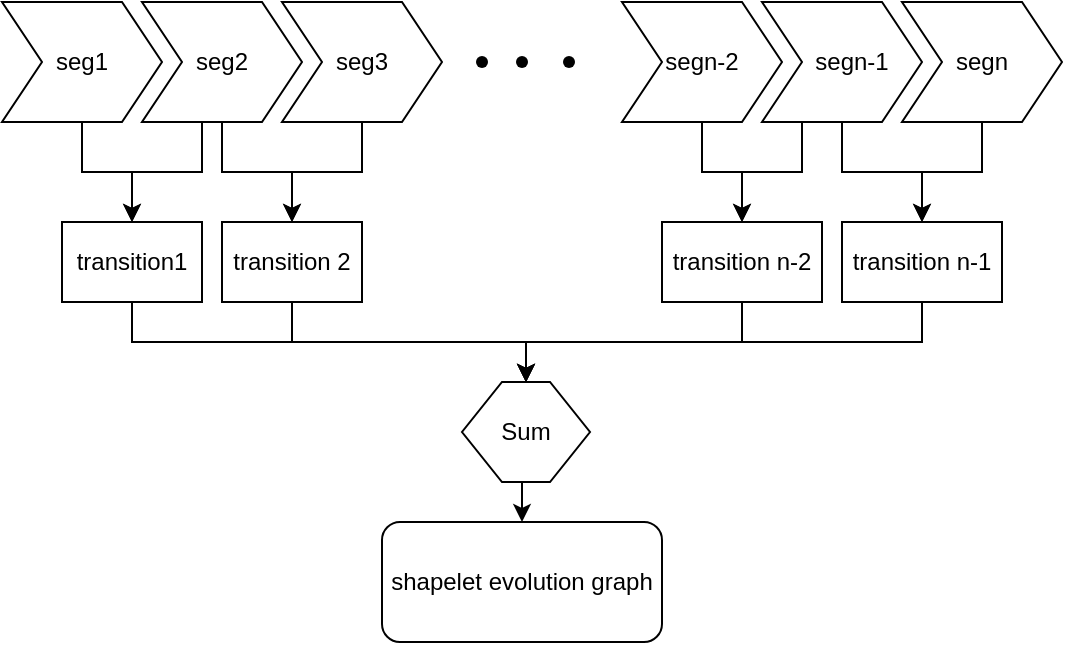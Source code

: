 <mxfile version="21.5.2" type="github" pages="2">
  <diagram name="T2G_make_graph" id="rAqzIHwv5L88-jfvFItO">
    <mxGraphModel dx="1432" dy="684" grid="1" gridSize="10" guides="1" tooltips="1" connect="1" arrows="1" fold="1" page="1" pageScale="1" pageWidth="827" pageHeight="1169" math="0" shadow="0">
      <root>
        <mxCell id="0" />
        <mxCell id="1" parent="0" />
        <mxCell id="KOc4S9IPGy6iooe_boR2-1" style="edgeStyle=orthogonalEdgeStyle;rounded=0;orthogonalLoop=1;jettySize=auto;html=1;exitX=0.5;exitY=1;exitDx=0;exitDy=0;entryX=0.5;entryY=0;entryDx=0;entryDy=0;" edge="1" parent="1" source="KOc4S9IPGy6iooe_boR2-2" target="KOc4S9IPGy6iooe_boR2-19">
          <mxGeometry relative="1" as="geometry" />
        </mxCell>
        <mxCell id="KOc4S9IPGy6iooe_boR2-2" value="seg1" style="shape=step;perimeter=stepPerimeter;whiteSpace=wrap;html=1;fixedSize=1;" vertex="1" parent="1">
          <mxGeometry x="60" y="50" width="80" height="60" as="geometry" />
        </mxCell>
        <mxCell id="KOc4S9IPGy6iooe_boR2-3" style="edgeStyle=orthogonalEdgeStyle;rounded=0;orthogonalLoop=1;jettySize=auto;html=1;exitX=0.5;exitY=1;exitDx=0;exitDy=0;entryX=0.5;entryY=0;entryDx=0;entryDy=0;" edge="1" parent="1" source="KOc4S9IPGy6iooe_boR2-5" target="KOc4S9IPGy6iooe_boR2-19">
          <mxGeometry relative="1" as="geometry">
            <mxPoint x="130" y="140" as="targetPoint" />
            <Array as="points">
              <mxPoint x="160" y="110" />
              <mxPoint x="160" y="135" />
              <mxPoint x="125" y="135" />
            </Array>
          </mxGeometry>
        </mxCell>
        <mxCell id="KOc4S9IPGy6iooe_boR2-4" style="edgeStyle=orthogonalEdgeStyle;rounded=0;orthogonalLoop=1;jettySize=auto;html=1;exitX=0.5;exitY=1;exitDx=0;exitDy=0;entryX=0.5;entryY=0;entryDx=0;entryDy=0;" edge="1" parent="1" source="KOc4S9IPGy6iooe_boR2-5" target="KOc4S9IPGy6iooe_boR2-21">
          <mxGeometry relative="1" as="geometry" />
        </mxCell>
        <mxCell id="KOc4S9IPGy6iooe_boR2-5" value="seg2" style="shape=step;perimeter=stepPerimeter;whiteSpace=wrap;html=1;fixedSize=1;" vertex="1" parent="1">
          <mxGeometry x="130" y="50" width="80" height="60" as="geometry" />
        </mxCell>
        <mxCell id="KOc4S9IPGy6iooe_boR2-6" style="edgeStyle=orthogonalEdgeStyle;rounded=0;orthogonalLoop=1;jettySize=auto;html=1;exitX=0.5;exitY=1;exitDx=0;exitDy=0;entryX=0.5;entryY=0;entryDx=0;entryDy=0;" edge="1" parent="1" source="KOc4S9IPGy6iooe_boR2-7" target="KOc4S9IPGy6iooe_boR2-21">
          <mxGeometry relative="1" as="geometry" />
        </mxCell>
        <mxCell id="KOc4S9IPGy6iooe_boR2-7" value="seg3" style="shape=step;perimeter=stepPerimeter;whiteSpace=wrap;html=1;fixedSize=1;" vertex="1" parent="1">
          <mxGeometry x="200" y="50" width="80" height="60" as="geometry" />
        </mxCell>
        <mxCell id="KOc4S9IPGy6iooe_boR2-8" style="edgeStyle=orthogonalEdgeStyle;rounded=0;orthogonalLoop=1;jettySize=auto;html=1;exitX=0.5;exitY=1;exitDx=0;exitDy=0;" edge="1" parent="1" source="KOc4S9IPGy6iooe_boR2-9" target="KOc4S9IPGy6iooe_boR2-23">
          <mxGeometry relative="1" as="geometry" />
        </mxCell>
        <mxCell id="KOc4S9IPGy6iooe_boR2-9" value="segn-2" style="shape=step;perimeter=stepPerimeter;whiteSpace=wrap;html=1;fixedSize=1;" vertex="1" parent="1">
          <mxGeometry x="370" y="50" width="80" height="60" as="geometry" />
        </mxCell>
        <mxCell id="KOc4S9IPGy6iooe_boR2-10" style="edgeStyle=orthogonalEdgeStyle;rounded=0;orthogonalLoop=1;jettySize=auto;html=1;exitX=0.5;exitY=1;exitDx=0;exitDy=0;entryX=0.5;entryY=0;entryDx=0;entryDy=0;" edge="1" parent="1" source="KOc4S9IPGy6iooe_boR2-12" target="KOc4S9IPGy6iooe_boR2-25">
          <mxGeometry relative="1" as="geometry" />
        </mxCell>
        <mxCell id="KOc4S9IPGy6iooe_boR2-11" style="edgeStyle=orthogonalEdgeStyle;rounded=0;orthogonalLoop=1;jettySize=auto;html=1;exitX=0.25;exitY=1;exitDx=0;exitDy=0;entryX=0.5;entryY=0;entryDx=0;entryDy=0;" edge="1" parent="1" source="KOc4S9IPGy6iooe_boR2-12" target="KOc4S9IPGy6iooe_boR2-23">
          <mxGeometry relative="1" as="geometry" />
        </mxCell>
        <mxCell id="KOc4S9IPGy6iooe_boR2-12" value="&amp;nbsp; &amp;nbsp;segn-1" style="shape=step;perimeter=stepPerimeter;whiteSpace=wrap;html=1;fixedSize=1;" vertex="1" parent="1">
          <mxGeometry x="440" y="50" width="80" height="60" as="geometry" />
        </mxCell>
        <mxCell id="KOc4S9IPGy6iooe_boR2-13" style="edgeStyle=orthogonalEdgeStyle;rounded=0;orthogonalLoop=1;jettySize=auto;html=1;exitX=0.5;exitY=1;exitDx=0;exitDy=0;entryX=0.5;entryY=0;entryDx=0;entryDy=0;" edge="1" parent="1" source="KOc4S9IPGy6iooe_boR2-14" target="KOc4S9IPGy6iooe_boR2-25">
          <mxGeometry relative="1" as="geometry" />
        </mxCell>
        <mxCell id="KOc4S9IPGy6iooe_boR2-14" value="segn" style="shape=step;perimeter=stepPerimeter;whiteSpace=wrap;html=1;fixedSize=1;" vertex="1" parent="1">
          <mxGeometry x="510" y="50" width="80" height="60" as="geometry" />
        </mxCell>
        <mxCell id="KOc4S9IPGy6iooe_boR2-15" value="" style="shape=waypoint;sketch=0;size=6;pointerEvents=1;points=[];fillColor=none;resizable=0;rotatable=0;perimeter=centerPerimeter;snapToPoint=1;" vertex="1" parent="1">
          <mxGeometry x="290" y="70" width="20" height="20" as="geometry" />
        </mxCell>
        <mxCell id="KOc4S9IPGy6iooe_boR2-16" value="" style="shape=waypoint;sketch=0;size=6;pointerEvents=1;points=[];fillColor=none;resizable=0;rotatable=0;perimeter=centerPerimeter;snapToPoint=1;" vertex="1" parent="1">
          <mxGeometry x="310" y="70" width="20" height="20" as="geometry" />
        </mxCell>
        <mxCell id="KOc4S9IPGy6iooe_boR2-17" value="" style="shape=waypoint;sketch=0;size=6;pointerEvents=1;points=[];fillColor=none;resizable=0;rotatable=0;perimeter=centerPerimeter;snapToPoint=1;" vertex="1" parent="1">
          <mxGeometry x="333.5" y="70" width="20" height="20" as="geometry" />
        </mxCell>
        <mxCell id="KOc4S9IPGy6iooe_boR2-18" style="edgeStyle=orthogonalEdgeStyle;rounded=0;orthogonalLoop=1;jettySize=auto;html=1;exitX=0.5;exitY=1;exitDx=0;exitDy=0;" edge="1" parent="1" source="KOc4S9IPGy6iooe_boR2-19" target="KOc4S9IPGy6iooe_boR2-27">
          <mxGeometry relative="1" as="geometry" />
        </mxCell>
        <mxCell id="KOc4S9IPGy6iooe_boR2-19" value="transition1" style="rounded=0;whiteSpace=wrap;html=1;" vertex="1" parent="1">
          <mxGeometry x="90" y="160" width="70" height="40" as="geometry" />
        </mxCell>
        <mxCell id="KOc4S9IPGy6iooe_boR2-20" style="edgeStyle=orthogonalEdgeStyle;rounded=0;orthogonalLoop=1;jettySize=auto;html=1;exitX=0.5;exitY=1;exitDx=0;exitDy=0;entryX=0.5;entryY=0;entryDx=0;entryDy=0;" edge="1" parent="1" source="KOc4S9IPGy6iooe_boR2-21" target="KOc4S9IPGy6iooe_boR2-27">
          <mxGeometry relative="1" as="geometry" />
        </mxCell>
        <mxCell id="KOc4S9IPGy6iooe_boR2-21" value="transition 2" style="rounded=0;whiteSpace=wrap;html=1;" vertex="1" parent="1">
          <mxGeometry x="170" y="160" width="70" height="40" as="geometry" />
        </mxCell>
        <mxCell id="KOc4S9IPGy6iooe_boR2-22" style="edgeStyle=orthogonalEdgeStyle;rounded=0;orthogonalLoop=1;jettySize=auto;html=1;exitX=0.5;exitY=1;exitDx=0;exitDy=0;entryX=0.5;entryY=0;entryDx=0;entryDy=0;" edge="1" parent="1" source="KOc4S9IPGy6iooe_boR2-23" target="KOc4S9IPGy6iooe_boR2-27">
          <mxGeometry relative="1" as="geometry" />
        </mxCell>
        <mxCell id="KOc4S9IPGy6iooe_boR2-23" value="transition n-2" style="rounded=0;whiteSpace=wrap;html=1;" vertex="1" parent="1">
          <mxGeometry x="390" y="160" width="80" height="40" as="geometry" />
        </mxCell>
        <mxCell id="KOc4S9IPGy6iooe_boR2-24" style="edgeStyle=orthogonalEdgeStyle;rounded=0;orthogonalLoop=1;jettySize=auto;html=1;exitX=0.5;exitY=1;exitDx=0;exitDy=0;entryX=0.5;entryY=0;entryDx=0;entryDy=0;" edge="1" parent="1" source="KOc4S9IPGy6iooe_boR2-25" target="KOc4S9IPGy6iooe_boR2-27">
          <mxGeometry relative="1" as="geometry" />
        </mxCell>
        <mxCell id="KOc4S9IPGy6iooe_boR2-25" value="transition n-1" style="rounded=0;whiteSpace=wrap;html=1;" vertex="1" parent="1">
          <mxGeometry x="480" y="160" width="80" height="40" as="geometry" />
        </mxCell>
        <mxCell id="KOc4S9IPGy6iooe_boR2-26" style="edgeStyle=orthogonalEdgeStyle;rounded=0;orthogonalLoop=1;jettySize=auto;html=1;exitX=0.5;exitY=1;exitDx=0;exitDy=0;entryX=0.5;entryY=0;entryDx=0;entryDy=0;" edge="1" parent="1" source="KOc4S9IPGy6iooe_boR2-27" target="KOc4S9IPGy6iooe_boR2-28">
          <mxGeometry relative="1" as="geometry" />
        </mxCell>
        <mxCell id="KOc4S9IPGy6iooe_boR2-27" value="Sum" style="shape=hexagon;perimeter=hexagonPerimeter2;whiteSpace=wrap;html=1;fixedSize=1;" vertex="1" parent="1">
          <mxGeometry x="290" y="240" width="64" height="50" as="geometry" />
        </mxCell>
        <mxCell id="KOc4S9IPGy6iooe_boR2-28" value="shapelet evolution graph" style="rounded=1;whiteSpace=wrap;html=1;" vertex="1" parent="1">
          <mxGeometry x="250" y="310" width="140" height="60" as="geometry" />
        </mxCell>
      </root>
    </mxGraphModel>
  </diagram>
  <diagram id="UksdGEQAw0gD3PLHC65w" name="T2G_flow">
    <mxGraphModel dx="1432" dy="684" grid="1" gridSize="10" guides="1" tooltips="1" connect="1" arrows="1" fold="1" page="1" pageScale="1" pageWidth="827" pageHeight="1169" math="0" shadow="0">
      <root>
        <mxCell id="0" />
        <mxCell id="1" parent="0" />
        <mxCell id="8sqy1ubS4deS_JdlXSD9-1" style="edgeStyle=orthogonalEdgeStyle;rounded=0;orthogonalLoop=1;jettySize=auto;html=1;exitX=0.5;exitY=1;exitDx=0;exitDy=0;" edge="1" parent="1" source="8sqy1ubS4deS_JdlXSD9-4" target="8sqy1ubS4deS_JdlXSD9-11">
          <mxGeometry relative="1" as="geometry" />
        </mxCell>
        <mxCell id="8sqy1ubS4deS_JdlXSD9-2" style="edgeStyle=orthogonalEdgeStyle;rounded=0;orthogonalLoop=1;jettySize=auto;html=1;exitX=0;exitY=0.5;exitDx=0;exitDy=0;entryX=1;entryY=0.5;entryDx=0;entryDy=0;" edge="1" parent="1" source="8sqy1ubS4deS_JdlXSD9-4" target="8sqy1ubS4deS_JdlXSD9-6">
          <mxGeometry relative="1" as="geometry" />
        </mxCell>
        <mxCell id="8sqy1ubS4deS_JdlXSD9-3" style="edgeStyle=orthogonalEdgeStyle;rounded=0;orthogonalLoop=1;jettySize=auto;html=1;exitX=1;exitY=0.5;exitDx=0;exitDy=0;entryX=1;entryY=0.5;entryDx=0;entryDy=0;" edge="1" parent="1" source="8sqy1ubS4deS_JdlXSD9-4" target="8sqy1ubS4deS_JdlXSD9-19">
          <mxGeometry relative="1" as="geometry">
            <Array as="points">
              <mxPoint x="330" y="100" />
              <mxPoint x="330" y="360" />
            </Array>
          </mxGeometry>
        </mxCell>
        <mxCell id="8sqy1ubS4deS_JdlXSD9-4" value="Time series data" style="rounded=1;whiteSpace=wrap;html=1;fontSize=12;glass=0;strokeWidth=1;shadow=0;" vertex="1" parent="1">
          <mxGeometry x="160" y="80" width="120" height="40" as="geometry" />
        </mxCell>
        <mxCell id="8sqy1ubS4deS_JdlXSD9-5" style="edgeStyle=orthogonalEdgeStyle;rounded=0;orthogonalLoop=1;jettySize=auto;html=1;exitX=0.5;exitY=1;exitDx=0;exitDy=0;entryX=0.5;entryY=0;entryDx=0;entryDy=0;" edge="1" parent="1" source="8sqy1ubS4deS_JdlXSD9-6" target="8sqy1ubS4deS_JdlXSD9-9">
          <mxGeometry relative="1" as="geometry" />
        </mxCell>
        <mxCell id="8sqy1ubS4deS_JdlXSD9-6" value="shapelet &lt;br&gt;finding" style="rhombus;whiteSpace=wrap;html=1;shadow=0;fontFamily=Helvetica;fontSize=12;align=center;strokeWidth=1;spacing=6;spacingTop=-4;" vertex="1" parent="1">
          <mxGeometry x="30" y="60" width="100" height="80" as="geometry" />
        </mxCell>
        <mxCell id="8sqy1ubS4deS_JdlXSD9-7" style="edgeStyle=orthogonalEdgeStyle;rounded=0;orthogonalLoop=1;jettySize=auto;html=1;exitX=1;exitY=0.5;exitDx=0;exitDy=0;entryX=0;entryY=0.5;entryDx=0;entryDy=0;" edge="1" parent="1" source="8sqy1ubS4deS_JdlXSD9-9" target="8sqy1ubS4deS_JdlXSD9-11">
          <mxGeometry relative="1" as="geometry" />
        </mxCell>
        <mxCell id="8sqy1ubS4deS_JdlXSD9-8" style="edgeStyle=orthogonalEdgeStyle;rounded=0;orthogonalLoop=1;jettySize=auto;html=1;exitX=0.5;exitY=1;exitDx=0;exitDy=0;entryX=0.5;entryY=0;entryDx=0;entryDy=0;" edge="1" parent="1" source="8sqy1ubS4deS_JdlXSD9-9" target="8sqy1ubS4deS_JdlXSD9-15">
          <mxGeometry relative="1" as="geometry" />
        </mxCell>
        <mxCell id="8sqy1ubS4deS_JdlXSD9-9" value="shapelet set" style="rounded=1;whiteSpace=wrap;html=1;fontSize=12;glass=0;strokeWidth=1;shadow=0;" vertex="1" parent="1">
          <mxGeometry x="20" y="170" width="120" height="40" as="geometry" />
        </mxCell>
        <mxCell id="8sqy1ubS4deS_JdlXSD9-10" style="edgeStyle=orthogonalEdgeStyle;rounded=0;orthogonalLoop=1;jettySize=auto;html=1;exitX=0.5;exitY=1;exitDx=0;exitDy=0;entryX=0.5;entryY=0;entryDx=0;entryDy=0;" edge="1" parent="1" source="8sqy1ubS4deS_JdlXSD9-11" target="8sqy1ubS4deS_JdlXSD9-13">
          <mxGeometry relative="1" as="geometry" />
        </mxCell>
        <mxCell id="8sqy1ubS4deS_JdlXSD9-11" value="graph struct" style="rhombus;whiteSpace=wrap;html=1;shadow=0;fontFamily=Helvetica;fontSize=12;align=center;strokeWidth=1;spacing=6;spacingTop=-4;fillColor=#f8cecc;strokeColor=#b85450;" vertex="1" parent="1">
          <mxGeometry x="170" y="150" width="100" height="80" as="geometry" />
        </mxCell>
        <mxCell id="8sqy1ubS4deS_JdlXSD9-12" style="edgeStyle=orthogonalEdgeStyle;rounded=0;orthogonalLoop=1;jettySize=auto;html=1;exitX=0;exitY=0.5;exitDx=0;exitDy=0;" edge="1" parent="1" source="8sqy1ubS4deS_JdlXSD9-13" target="8sqy1ubS4deS_JdlXSD9-15">
          <mxGeometry relative="1" as="geometry" />
        </mxCell>
        <mxCell id="8sqy1ubS4deS_JdlXSD9-13" value="shapelet graph" style="rounded=1;whiteSpace=wrap;html=1;fontSize=12;glass=0;strokeWidth=1;shadow=0;" vertex="1" parent="1">
          <mxGeometry x="160" y="260" width="120" height="40" as="geometry" />
        </mxCell>
        <mxCell id="8sqy1ubS4deS_JdlXSD9-14" style="edgeStyle=orthogonalEdgeStyle;rounded=0;orthogonalLoop=1;jettySize=auto;html=1;exitX=0.5;exitY=1;exitDx=0;exitDy=0;entryX=0.5;entryY=0;entryDx=0;entryDy=0;" edge="1" parent="1" source="8sqy1ubS4deS_JdlXSD9-15" target="8sqy1ubS4deS_JdlXSD9-17">
          <mxGeometry relative="1" as="geometry" />
        </mxCell>
        <mxCell id="8sqy1ubS4deS_JdlXSD9-15" value="deepwalk" style="rhombus;whiteSpace=wrap;html=1;shadow=0;fontFamily=Helvetica;fontSize=12;align=center;strokeWidth=1;spacing=6;spacingTop=-4;" vertex="1" parent="1">
          <mxGeometry x="30" y="240" width="100" height="80" as="geometry" />
        </mxCell>
        <mxCell id="8sqy1ubS4deS_JdlXSD9-16" style="edgeStyle=orthogonalEdgeStyle;rounded=0;orthogonalLoop=1;jettySize=auto;html=1;exitX=1;exitY=0.5;exitDx=0;exitDy=0;entryX=0;entryY=0.5;entryDx=0;entryDy=0;" edge="1" parent="1" source="8sqy1ubS4deS_JdlXSD9-17" target="8sqy1ubS4deS_JdlXSD9-19">
          <mxGeometry relative="1" as="geometry" />
        </mxCell>
        <mxCell id="8sqy1ubS4deS_JdlXSD9-17" value="shapelet embedding" style="rounded=1;whiteSpace=wrap;html=1;fontSize=12;glass=0;strokeWidth=1;shadow=0;" vertex="1" parent="1">
          <mxGeometry x="20" y="340" width="120" height="40" as="geometry" />
        </mxCell>
        <mxCell id="8sqy1ubS4deS_JdlXSD9-18" style="edgeStyle=orthogonalEdgeStyle;rounded=0;orthogonalLoop=1;jettySize=auto;html=1;exitX=0.5;exitY=1;exitDx=0;exitDy=0;entryX=0.5;entryY=0;entryDx=0;entryDy=0;" edge="1" parent="1" source="8sqy1ubS4deS_JdlXSD9-19" target="8sqy1ubS4deS_JdlXSD9-21">
          <mxGeometry relative="1" as="geometry" />
        </mxCell>
        <mxCell id="8sqy1ubS4deS_JdlXSD9-19" value="integrate" style="rhombus;whiteSpace=wrap;html=1;shadow=0;fontFamily=Helvetica;fontSize=12;align=center;strokeWidth=1;spacing=6;spacingTop=-4;" vertex="1" parent="1">
          <mxGeometry x="170" y="320" width="100" height="80" as="geometry" />
        </mxCell>
        <mxCell id="8sqy1ubS4deS_JdlXSD9-20" style="edgeStyle=orthogonalEdgeStyle;rounded=0;orthogonalLoop=1;jettySize=auto;html=1;exitX=0.5;exitY=1;exitDx=0;exitDy=0;entryX=0.5;entryY=0;entryDx=0;entryDy=0;" edge="1" parent="1" source="8sqy1ubS4deS_JdlXSD9-21" target="8sqy1ubS4deS_JdlXSD9-22">
          <mxGeometry relative="1" as="geometry" />
        </mxCell>
        <mxCell id="8sqy1ubS4deS_JdlXSD9-21" value="time series embedding" style="rounded=1;whiteSpace=wrap;html=1;fontSize=12;glass=0;strokeWidth=1;shadow=0;" vertex="1" parent="1">
          <mxGeometry x="160" y="430" width="120" height="40" as="geometry" />
        </mxCell>
        <mxCell id="8sqy1ubS4deS_JdlXSD9-22" value="Classification" style="ellipse;whiteSpace=wrap;html=1;" vertex="1" parent="1">
          <mxGeometry x="117" y="505" width="206" height="80" as="geometry" />
        </mxCell>
      </root>
    </mxGraphModel>
  </diagram>
</mxfile>
